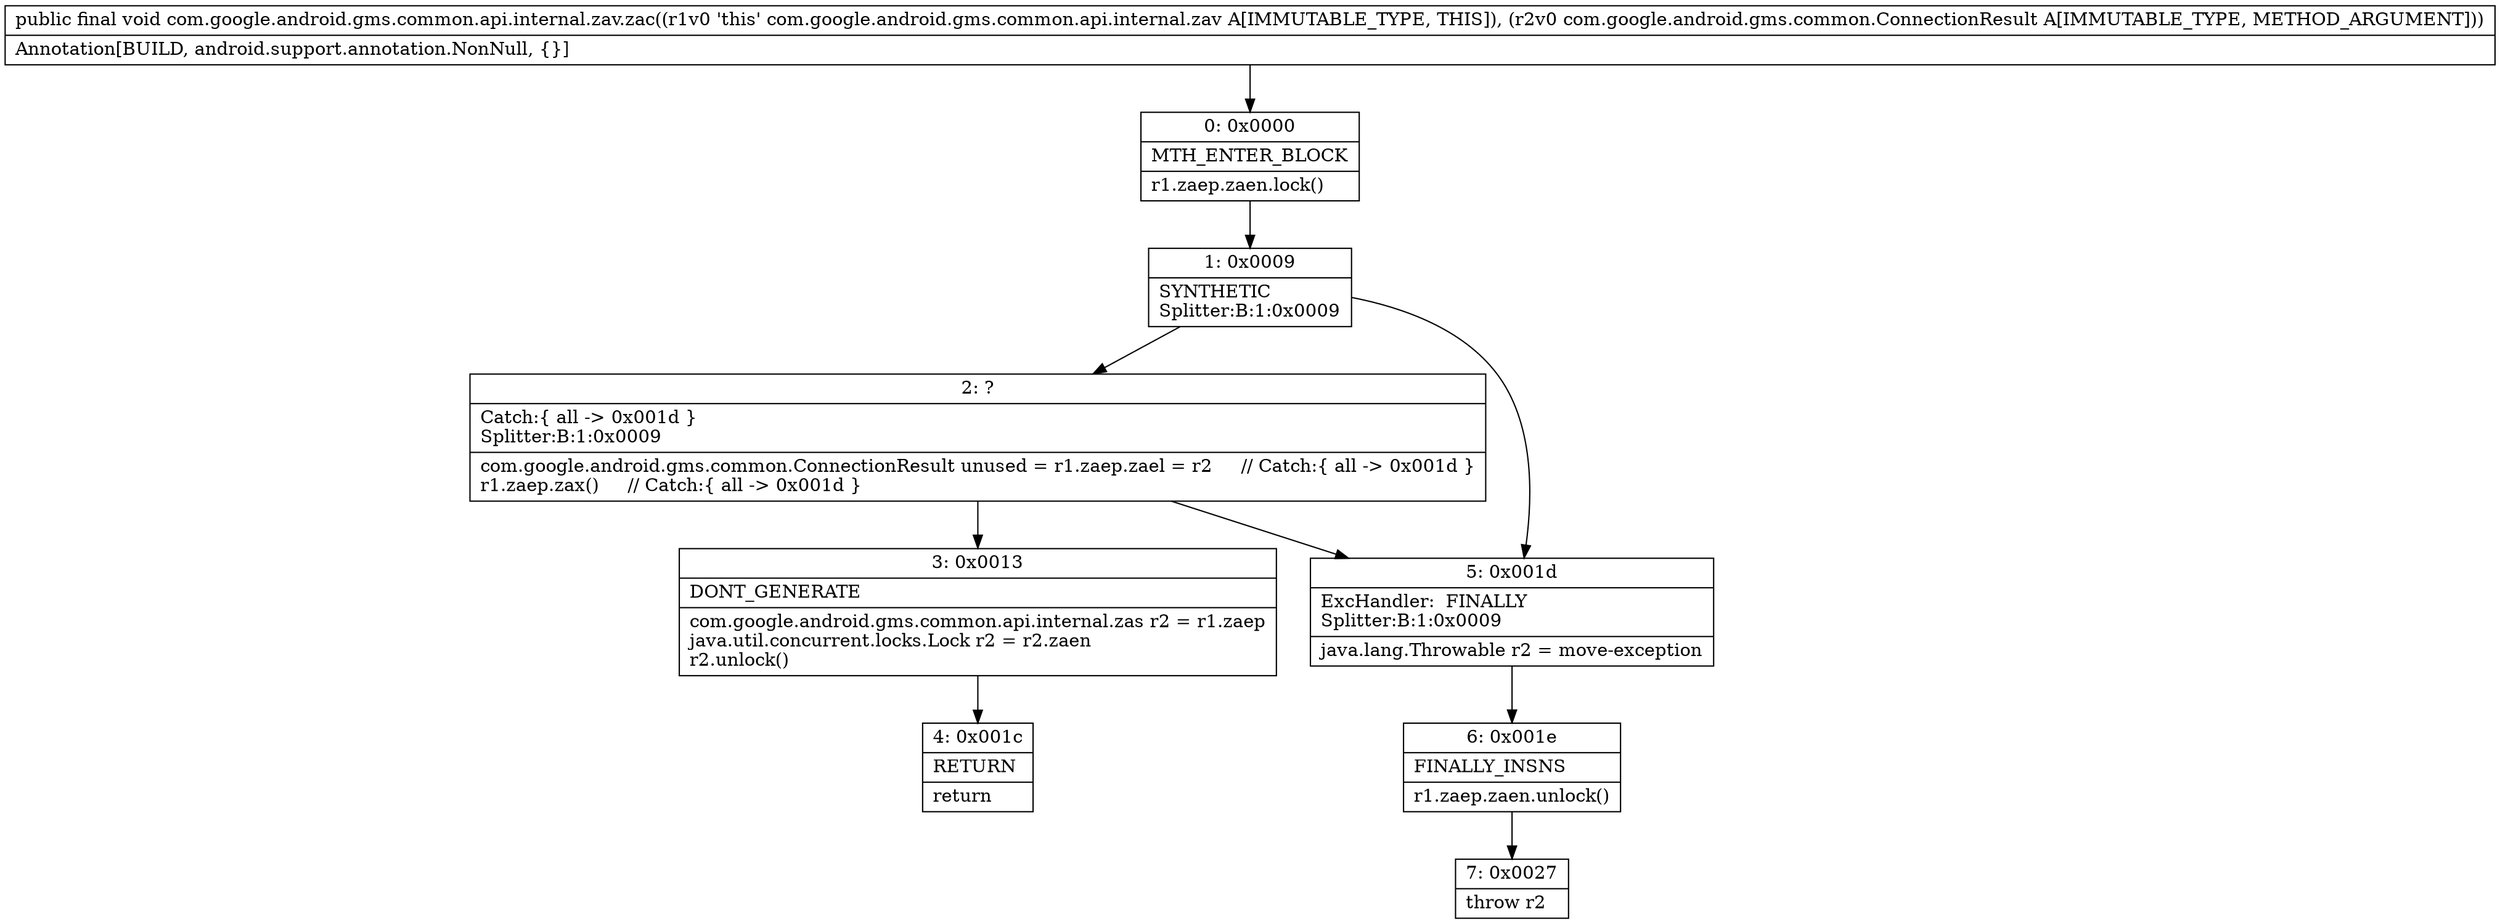 digraph "CFG forcom.google.android.gms.common.api.internal.zav.zac(Lcom\/google\/android\/gms\/common\/ConnectionResult;)V" {
Node_0 [shape=record,label="{0\:\ 0x0000|MTH_ENTER_BLOCK\l|r1.zaep.zaen.lock()\l}"];
Node_1 [shape=record,label="{1\:\ 0x0009|SYNTHETIC\lSplitter:B:1:0x0009\l}"];
Node_2 [shape=record,label="{2\:\ ?|Catch:\{ all \-\> 0x001d \}\lSplitter:B:1:0x0009\l|com.google.android.gms.common.ConnectionResult unused = r1.zaep.zael = r2     \/\/ Catch:\{ all \-\> 0x001d \}\lr1.zaep.zax()     \/\/ Catch:\{ all \-\> 0x001d \}\l}"];
Node_3 [shape=record,label="{3\:\ 0x0013|DONT_GENERATE\l|com.google.android.gms.common.api.internal.zas r2 = r1.zaep\ljava.util.concurrent.locks.Lock r2 = r2.zaen\lr2.unlock()\l}"];
Node_4 [shape=record,label="{4\:\ 0x001c|RETURN\l|return\l}"];
Node_5 [shape=record,label="{5\:\ 0x001d|ExcHandler:  FINALLY\lSplitter:B:1:0x0009\l|java.lang.Throwable r2 = move\-exception\l}"];
Node_6 [shape=record,label="{6\:\ 0x001e|FINALLY_INSNS\l|r1.zaep.zaen.unlock()\l}"];
Node_7 [shape=record,label="{7\:\ 0x0027|throw r2\l}"];
MethodNode[shape=record,label="{public final void com.google.android.gms.common.api.internal.zav.zac((r1v0 'this' com.google.android.gms.common.api.internal.zav A[IMMUTABLE_TYPE, THIS]), (r2v0 com.google.android.gms.common.ConnectionResult A[IMMUTABLE_TYPE, METHOD_ARGUMENT]))  | Annotation[BUILD, android.support.annotation.NonNull, \{\}]\l}"];
MethodNode -> Node_0;
Node_0 -> Node_1;
Node_1 -> Node_2;
Node_1 -> Node_5;
Node_2 -> Node_3;
Node_2 -> Node_5;
Node_3 -> Node_4;
Node_5 -> Node_6;
Node_6 -> Node_7;
}

